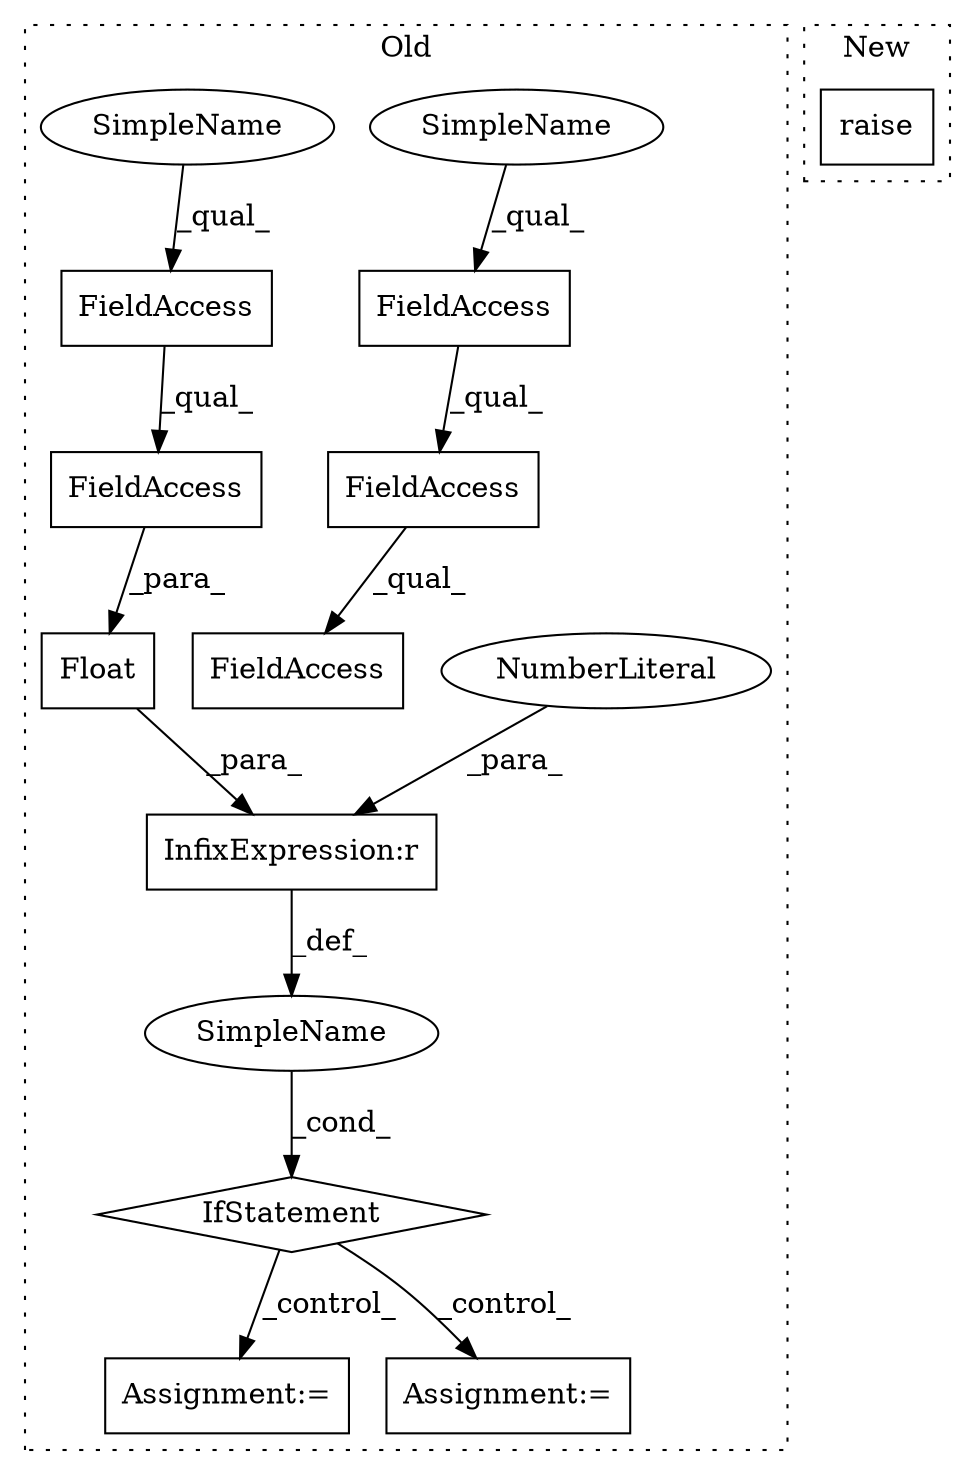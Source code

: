 digraph G {
subgraph cluster0 {
1 [label="Float" a="32" s="10431,10457" l="6,1" shape="box"];
3 [label="FieldAccess" a="22" s="10437" l="20" shape="box"];
4 [label="InfixExpression:r" a="27" s="10458" l="4" shape="box"];
5 [label="NumberLiteral" a="34" s="10462" l="3" shape="ellipse"];
6 [label="FieldAccess" a="22" s="10437" l="12" shape="box"];
7 [label="FieldAccess" a="22" s="10395" l="12" shape="box"];
8 [label="FieldAccess" a="22" s="10395" l="18" shape="box"];
9 [label="FieldAccess" a="22" s="10395" l="25" shape="box"];
10 [label="IfStatement" a="25" s="10426,10506" l="4,2" shape="diamond"];
11 [label="SimpleName" a="42" s="" l="" shape="ellipse"];
12 [label="Assignment:=" a="7" s="10843" l="1" shape="box"];
13 [label="Assignment:=" a="7" s="10717" l="1" shape="box"];
14 [label="SimpleName" a="42" s="10395" l="4" shape="ellipse"];
15 [label="SimpleName" a="42" s="10437" l="4" shape="ellipse"];
label = "Old";
style="dotted";
}
subgraph cluster1 {
2 [label="raise" a="32" s="11347" l="7" shape="box"];
label = "New";
style="dotted";
}
1 -> 4 [label="_para_"];
3 -> 1 [label="_para_"];
4 -> 11 [label="_def_"];
5 -> 4 [label="_para_"];
6 -> 3 [label="_qual_"];
7 -> 8 [label="_qual_"];
8 -> 9 [label="_qual_"];
10 -> 12 [label="_control_"];
10 -> 13 [label="_control_"];
11 -> 10 [label="_cond_"];
14 -> 7 [label="_qual_"];
15 -> 6 [label="_qual_"];
}